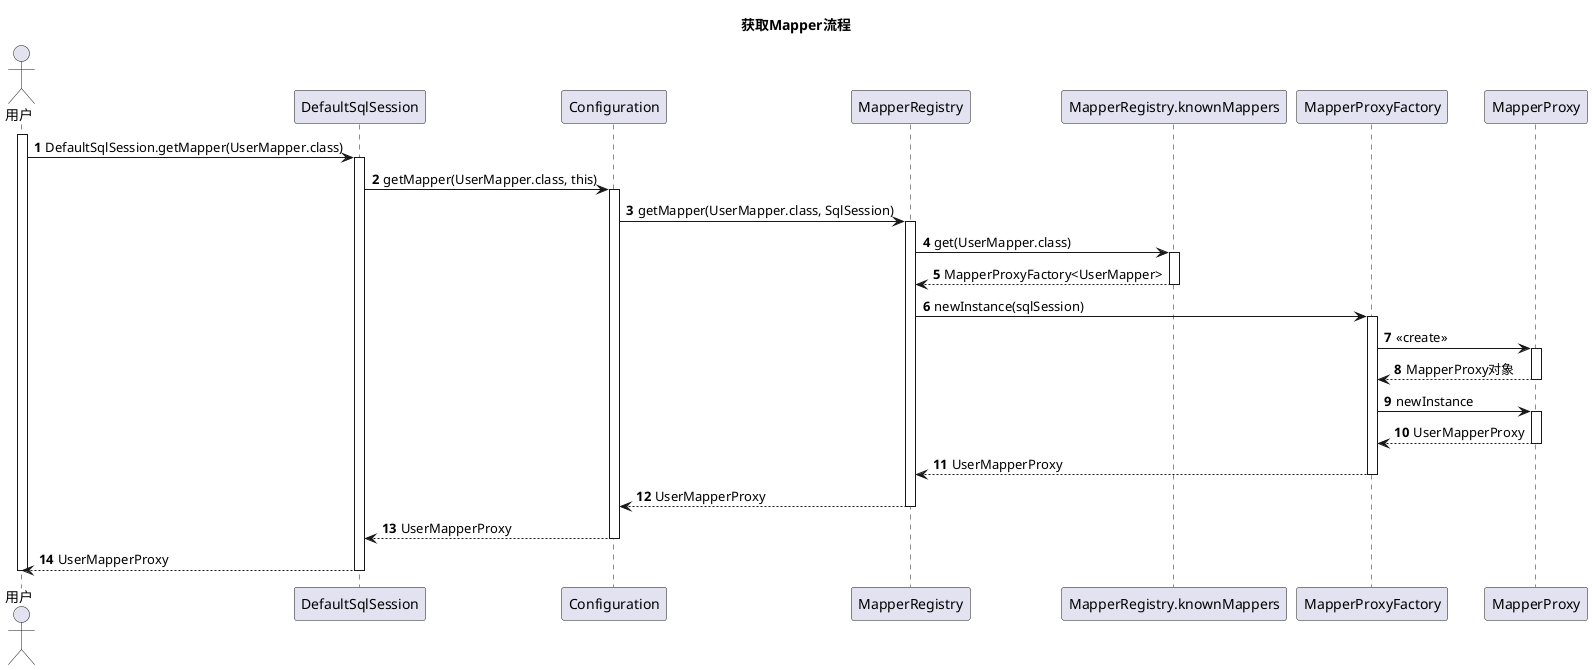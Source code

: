 @startuml

title 获取Mapper流程
autonumber

actor "用户" as User
participant "DefaultSqlSession" as SqlSession
participant "Configuration" as Configuration
participant "MapperRegistry" as MapperRegistry
participant "MapperRegistry.knownMappers" as knownMappers
participant "MapperProxyFactory" as MapperProxyFactory
participant "MapperProxy" as MapperProxy

activate User

User -> SqlSession: DefaultSqlSession.getMapper(UserMapper.class)
activate SqlSession
SqlSession -> Configuration: getMapper(UserMapper.class, this)
activate Configuration
Configuration -> MapperRegistry: getMapper(UserMapper.class, SqlSession)

activate MapperRegistry
MapperRegistry -> knownMappers: get(UserMapper.class)
activate knownMappers
knownMappers --> MapperRegistry: MapperProxyFactory<UserMapper>
deactivate knownMappers

MapperRegistry -> MapperProxyFactory: newInstance(sqlSession)
activate MapperProxyFactory
MapperProxyFactory -> MapperProxy: <<create>>
activate MapperProxy
MapperProxy--> MapperProxyFactory: MapperProxy对象
deactivate MapperProxy
MapperProxyFactory-> MapperProxy: newInstance
activate MapperProxy
MapperProxy--> MapperProxyFactory: UserMapperProxy
deactivate MapperProxy
MapperProxyFactory--> MapperRegistry: UserMapperProxy
deactivate MapperProxyFactory
MapperRegistry--> Configuration: UserMapperProxy
deactivate MapperRegistry
Configuration--> SqlSession: UserMapperProxy
deactivate Configuration

SqlSession--> User: UserMapperProxy
deactivate SqlSession



deactivate User

@enduml
